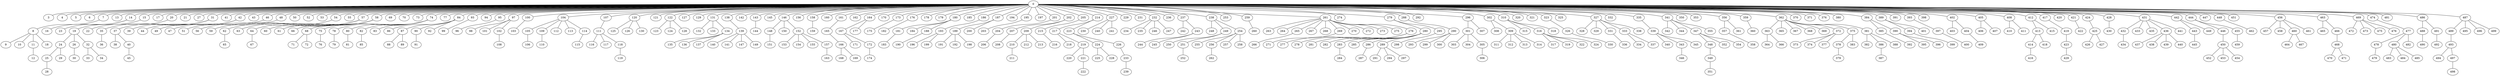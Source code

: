 graph {
    0 -- 3;
    0 -- 4;
    0 -- 5;
    0 -- 6;
    0 -- 7;
    0 -- 13;
    0 -- 14;
    0 -- 15;
    0 -- 17;
    0 -- 20;
    0 -- 21;
    0 -- 27;
    0 -- 31;
    0 -- 41;
    0 -- 42;
    0 -- 43;
    0 -- 46;
    0 -- 48;
    0 -- 50;
    0 -- 52;
    0 -- 53;
    0 -- 54;
    0 -- 55;
    0 -- 57;
    0 -- 58;
    0 -- 69;
    0 -- 70;
    0 -- 73;
    0 -- 74;
    0 -- 77;
    0 -- 84;
    0 -- 93;
    0 -- 94;
    0 -- 95;
    0 -- 97;
    0 -- 100;
    0 -- 104;
    0 -- 107;
    0 -- 120;
    0 -- 121;
    0 -- 122;
    0 -- 127;
    0 -- 129;
    0 -- 131;
    0 -- 138;
    0 -- 142;
    0 -- 143;
    0 -- 145;
    0 -- 146;
    0 -- 156;
    0 -- 158;
    0 -- 160;
    0 -- 161;
    0 -- 162;
    0 -- 164;
    0 -- 170;
    0 -- 173;
    0 -- 176;
    0 -- 178;
    0 -- 179;
    0 -- 180;
    0 -- 185;
    0 -- 186;
    0 -- 187;
    0 -- 194;
    0 -- 195;
    0 -- 197;
    0 -- 201;
    0 -- 202;
    0 -- 205;
    0 -- 214;
    0 -- 227;
    0 -- 229;
    0 -- 231;
    0 -- 232;
    0 -- 236;
    0 -- 237;
    0 -- 238;
    0 -- 253;
    0 -- 259;
    0 -- 261;
    0 -- 274;
    0 -- 279;
    0 -- 288;
    0 -- 292;
    0 -- 296;
    0 -- 302;
    0 -- 310;
    0 -- 320;
    0 -- 321;
    0 -- 323;
    0 -- 325;
    0 -- 327;
    0 -- 332;
    0 -- 335;
    0 -- 341;
    0 -- 350;
    0 -- 353;
    0 -- 356;
    0 -- 359;
    0 -- 362;
    0 -- 370;
    0 -- 371;
    0 -- 376;
    0 -- 380;
    0 -- 384;
    0 -- 389;
    0 -- 391;
    0 -- 393;
    0 -- 398;
    0 -- 402;
    0 -- 405;
    0 -- 408;
    0 -- 412;
    0 -- 417;
    0 -- 420;
    0 -- 421;
    0 -- 424;
    0 -- 428;
    0 -- 431;
    0 -- 442;
    0 -- 444;
    0 -- 447;
    0 -- 448;
    0 -- 451;
    0 -- 456;
    0 -- 463;
    0 -- 469;
    0 -- 474;
    0 -- 481;
    0 -- 486;
    0 -- 487;
    487 -- 489;
    487 -- 495;
    487 -- 496;
    487 -- 499;
    489 -- 493;
    493 -- 494;
    493 -- 497;
    497 -- 498;
    486 -- 488;
    486 -- 491;
    491 -- 492;
    488 -- 490;
    474 -- 477;
    477 -- 478;
    477 -- 480;
    477 -- 482;
    480 -- 483;
    480 -- 484;
    480 -- 485;
    478 -- 479;
    469 -- 472;
    469 -- 473;
    469 -- 475;
    469 -- 476;
    463 -- 465;
    463 -- 466;
    466 -- 468;
    468 -- 470;
    468 -- 471;
    456 -- 457;
    456 -- 458;
    456 -- 460;
    456 -- 461;
    460 -- 464;
    460 -- 467;
    448 -- 462;
    444 -- 446;
    444 -- 455;
    455 -- 459;
    446 -- 450;
    450 -- 452;
    450 -- 453;
    450 -- 454;
    442 -- 443;
    442 -- 449;
    443 -- 445;
    431 -- 432;
    431 -- 433;
    431 -- 435;
    431 -- 436;
    431 -- 441;
    436 -- 437;
    436 -- 438;
    436 -- 439;
    436 -- 440;
    432 -- 434;
    428 -- 430;
    424 -- 425;
    425 -- 426;
    425 -- 427;
    421 -- 422;
    417 -- 419;
    419 -- 423;
    423 -- 429;
    412 -- 413;
    412 -- 415;
    413 -- 414;
    413 -- 418;
    414 -- 416;
    408 -- 410;
    408 -- 411;
    405 -- 406;
    405 -- 407;
    402 -- 403;
    402 -- 404;
    404 -- 409;
    393 -- 397;
    397 -- 400;
    389 -- 394;
    389 -- 401;
    394 -- 399;
    384 -- 385;
    384 -- 390;
    390 -- 395;
    390 -- 396;
    385 -- 392;
    362 -- 363;
    362 -- 365;
    362 -- 367;
    362 -- 368;
    362 -- 369;
    362 -- 372;
    362 -- 375;
    362 -- 381;
    381 -- 382;
    381 -- 386;
    381 -- 388;
    386 -- 387;
    375 -- 378;
    375 -- 383;
    378 -- 379;
    372 -- 373;
    372 -- 374;
    372 -- 377;
    363 -- 364;
    363 -- 366;
    359 -- 360;
    356 -- 357;
    356 -- 361;
    357 -- 358;
    341 -- 342;
    341 -- 344;
    341 -- 347;
    341 -- 355;
    347 -- 348;
    347 -- 352;
    347 -- 354;
    348 -- 349;
    349 -- 351;
    335 -- 339;
    339 -- 340;
    339 -- 343;
    339 -- 345;
    343 -- 346;
    327 -- 328;
    327 -- 329;
    327 -- 331;
    327 -- 333;
    327 -- 338;
    333 -- 334;
    333 -- 337;
    331 -- 336;
    323 -- 326;
    326 -- 330;
    310 -- 315;
    310 -- 316;
    310 -- 318;
    316 -- 317;
    316 -- 319;
    316 -- 322;
    316 -- 324;
    302 -- 308;
    302 -- 309;
    309 -- 311;
    309 -- 312;
    309 -- 313;
    309 -- 314;
    296 -- 301;
    296 -- 307;
    301 -- 303;
    301 -- 304;
    301 -- 305;
    305 -- 306;
    288 -- 290;
    290 -- 293;
    290 -- 299;
    290 -- 300;
    279 -- 280;
    279 -- 295;
    295 -- 298;
    280 -- 281;
    280 -- 282;
    280 -- 283;
    280 -- 285;
    280 -- 286;
    280 -- 289;
    289 -- 291;
    289 -- 294;
    289 -- 297;
    286 -- 287;
    283 -- 284;
    261 -- 263;
    261 -- 264;
    261 -- 265;
    261 -- 267;
    261 -- 268;
    261 -- 269;
    261 -- 270;
    261 -- 272;
    261 -- 273;
    261 -- 275;
    261 -- 276;
    276 -- 277;
    276 -- 278;
    269 -- 271;
    265 -- 266;
    259 -- 260;
    238 -- 248;
    238 -- 249;
    238 -- 254;
    254 -- 255;
    254 -- 256;
    254 -- 257;
    254 -- 258;
    256 -- 262;
    249 -- 250;
    249 -- 251;
    251 -- 252;
    237 -- 242;
    237 -- 243;
    243 -- 244;
    243 -- 245;
    232 -- 234;
    232 -- 235;
    232 -- 246;
    232 -- 247;
    227 -- 230;
    227 -- 240;
    227 -- 241;
    214 -- 217;
    214 -- 223;
    223 -- 224;
    223 -- 226;
    226 -- 233;
    233 -- 239;
    224 -- 225;
    224 -- 228;
    217 -- 218;
    217 -- 219;
    219 -- 220;
    219 -- 221;
    221 -- 222;
    205 -- 215;
    215 -- 216;
    202 -- 207;
    202 -- 209;
    209 -- 210;
    209 -- 212;
    209 -- 213;
    210 -- 211;
    207 -- 208;
    201 -- 204;
    204 -- 206;
    195 -- 203;
    187 -- 189;
    187 -- 200;
    189 -- 191;
    189 -- 192;
    189 -- 198;
    186 -- 193;
    193 -- 196;
    193 -- 199;
    180 -- 181;
    180 -- 184;
    180 -- 188;
    188 -- 190;
    181 -- 183;
    176 -- 182;
    173 -- 175;
    164 -- 167;
    164 -- 177;
    167 -- 171;
    167 -- 172;
    172 -- 174;
    161 -- 165;
    165 -- 166;
    166 -- 168;
    166 -- 169;
    158 -- 159;
    146 -- 148;
    146 -- 150;
    146 -- 152;
    152 -- 153;
    152 -- 154;
    152 -- 155;
    152 -- 157;
    157 -- 163;
    148 -- 151;
    143 -- 144;
    138 -- 139;
    139 -- 140;
    139 -- 141;
    139 -- 147;
    139 -- 149;
    131 -- 132;
    131 -- 133;
    131 -- 134;
    134 -- 135;
    134 -- 136;
    134 -- 137;
    122 -- 123;
    122 -- 124;
    122 -- 128;
    120 -- 125;
    120 -- 126;
    120 -- 130;
    107 -- 111;
    111 -- 116;
    111 -- 117;
    111 -- 118;
    118 -- 119;
    104 -- 105;
    104 -- 109;
    104 -- 112;
    104 -- 113;
    104 -- 114;
    114 -- 115;
    109 -- 110;
    105 -- 106;
    100 -- 103;
    97 -- 98;
    97 -- 101;
    97 -- 102;
    102 -- 108;
    95 -- 96;
    93 -- 99;
    84 -- 86;
    84 -- 87;
    84 -- 90;
    84 -- 92;
    90 -- 91;
    87 -- 88;
    87 -- 89;
    74 -- 75;
    74 -- 78;
    74 -- 80;
    74 -- 82;
    74 -- 83;
    82 -- 85;
    80 -- 81;
    78 -- 79;
    75 -- 76;
    58 -- 60;
    58 -- 61;
    58 -- 66;
    58 -- 68;
    68 -- 71;
    68 -- 72;
    57 -- 59;
    57 -- 62;
    57 -- 63;
    57 -- 64;
    64 -- 67;
    62 -- 65;
    54 -- 56;
    48 -- 51;
    46 -- 47;
    42 -- 44;
    42 -- 49;
    31 -- 35;
    31 -- 37;
    31 -- 39;
    37 -- 38;
    37 -- 40;
    40 -- 45;
    35 -- 36;
    20 -- 22;
    15 -- 19;
    19 -- 24;
    19 -- 26;
    19 -- 32;
    32 -- 33;
    32 -- 34;
    26 -- 30;
    24 -- 25;
    24 -- 29;
    25 -- 28;
    14 -- 16;
    14 -- 23;
    7 -- 8;
    8 -- 9;
    8 -- 10;
    8 -- 11;
    8 -- 18;
    11 -- 12;
}